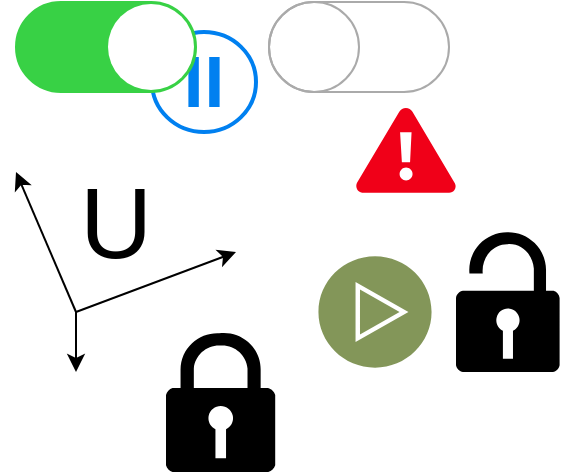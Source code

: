 <mxfile version="20.8.16" type="device" pages="2"><diagram name="Page-1" id="ph3ckhuQHZLP62tc4gZE"><mxGraphModel dx="988" dy="669" grid="1" gridSize="10" guides="1" tooltips="1" connect="1" arrows="1" fold="1" page="1" pageScale="1" pageWidth="850" pageHeight="1100" math="0" shadow="0"><root><mxCell id="0"/><mxCell id="1" parent="0"/><mxCell id="DNMMqlji5rMVNNoOpo6n-1" value="" style="endArrow=classic;html=1;rounded=0;" parent="1" edge="1"><mxGeometry width="50" height="50" relative="1" as="geometry"><mxPoint x="200" y="210" as="sourcePoint"/><mxPoint x="170" y="140" as="targetPoint"/></mxGeometry></mxCell><mxCell id="DNMMqlji5rMVNNoOpo6n-2" value="" style="endArrow=classic;html=1;rounded=0;" parent="1" edge="1"><mxGeometry width="50" height="50" relative="1" as="geometry"><mxPoint x="200" y="210" as="sourcePoint"/><mxPoint x="280" y="180" as="targetPoint"/></mxGeometry></mxCell><mxCell id="DNMMqlji5rMVNNoOpo6n-3" value="" style="endArrow=classic;html=1;rounded=0;" parent="1" edge="1"><mxGeometry width="50" height="50" relative="1" as="geometry"><mxPoint x="200" y="210" as="sourcePoint"/><mxPoint x="200" y="240" as="targetPoint"/></mxGeometry></mxCell><mxCell id="DNMMqlji5rMVNNoOpo6n-9" value="&lt;font style=&quot;font-size: 50px;&quot;&gt;U&lt;/font&gt;" style="text;html=1;strokeColor=none;fillColor=none;align=center;verticalAlign=middle;whiteSpace=wrap;rounded=0;" parent="1" vertex="1"><mxGeometry x="190" y="150" width="60" height="30" as="geometry"/></mxCell><mxCell id="DNMMqlji5rMVNNoOpo6n-11" value="" style="verticalLabelPosition=bottom;html=1;verticalAlign=top;align=center;strokeColor=none;fillColor=#f00018;shape=mxgraph.azure.azure_alert;fontSize=50;" parent="1" vertex="1"><mxGeometry x="340" y="108" width="50" height="42.5" as="geometry"/></mxCell><mxCell id="DNMMqlji5rMVNNoOpo6n-12" value="" style="sketch=0;pointerEvents=1;shadow=0;dashed=0;html=1;strokeColor=#36393d;fillColor=#839659;labelPosition=center;verticalLabelPosition=bottom;verticalAlign=top;align=center;outlineConnect=0;shape=mxgraph.veeam2.running_playing;fontSize=50;strokeWidth=10;" parent="1" vertex="1"><mxGeometry x="319" y="180" width="61" height="60" as="geometry"/></mxCell><mxCell id="DNMMqlji5rMVNNoOpo6n-16" value="" style="html=1;verticalLabelPosition=bottom;labelBackgroundColor=#ffffff;verticalAlign=top;shadow=0;dashed=0;strokeWidth=2;shape=mxgraph.ios7.misc.pause;strokeColor=#0080f0;sketch=0;fillStyle=solid;fontSize=50;fillColor=#FFFFFF;gradientColor=none;" parent="1" vertex="1"><mxGeometry x="238" y="70" width="52" height="50" as="geometry"/></mxCell><mxCell id="DNMMqlji5rMVNNoOpo6n-17" value="" style="html=1;verticalLabelPosition=bottom;labelBackgroundColor=#ffffff;verticalAlign=top;shadow=0;dashed=0;strokeWidth=1;shape=mxgraph.ios7ui.onOffButton;buttonState=on;strokeColor=#38D145;strokeColor2=#aaaaaa;fillColor=#38D145;fillColor2=#ffffff;fillStyle=solid;fontSize=50;" parent="1" vertex="1"><mxGeometry x="170" y="55" width="90" height="45" as="geometry"/></mxCell><mxCell id="DNMMqlji5rMVNNoOpo6n-18" value="" style="html=1;verticalLabelPosition=bottom;labelBackgroundColor=#ffffff;verticalAlign=top;shadow=0;dashed=0;strokeWidth=1;shape=mxgraph.ios7ui.onOffButton;buttonState=off;strokeColor=#38D145;strokeColor2=#aaaaaa;fillColor=#38D145;fillColor2=#ffffff;fillStyle=solid;fontSize=50;" parent="1" vertex="1"><mxGeometry x="296.5" y="55" width="83.5" height="45" as="geometry"/></mxCell><mxCell id="DNMMqlji5rMVNNoOpo6n-19" value="" style="sketch=0;aspect=fixed;pointerEvents=1;shadow=0;dashed=0;html=1;strokeColor=none;labelPosition=center;verticalLabelPosition=bottom;verticalAlign=top;align=center;fillColor=#000000;shape=mxgraph.mscae.enterprise.lock;fillStyle=solid;strokeWidth=10;fontSize=50;" parent="1" vertex="1"><mxGeometry x="245" y="220" width="54.6" height="70" as="geometry"/></mxCell><mxCell id="DNMMqlji5rMVNNoOpo6n-20" value="" style="sketch=0;aspect=fixed;pointerEvents=1;shadow=0;dashed=0;html=1;strokeColor=none;labelPosition=center;verticalLabelPosition=bottom;verticalAlign=top;align=center;fillColor=#000000;shape=mxgraph.mscae.enterprise.lock_unlocked;fillStyle=solid;strokeWidth=10;fontSize=50;" parent="1" vertex="1"><mxGeometry x="390" y="170" width="51.8" height="70" as="geometry"/></mxCell></root></mxGraphModel></diagram><diagram id="_7bDL6b6pA-P6__-a4SO" name="Page-2"><mxGraphModel dx="1162" dy="787" grid="1" gridSize="10" guides="1" tooltips="1" connect="1" arrows="1" fold="1" page="1" pageScale="1" pageWidth="850" pageHeight="1100" math="0" shadow="0"><root><mxCell id="0"/><mxCell id="1" parent="0"/><mxCell id="W19Lvu-NYM0GnuQIShg_-7" value="" style="edgeStyle=orthogonalEdgeStyle;rounded=0;orthogonalLoop=1;jettySize=auto;html=1;" edge="1" parent="1" source="W19Lvu-NYM0GnuQIShg_-1" target="W19Lvu-NYM0GnuQIShg_-6"><mxGeometry relative="1" as="geometry"/></mxCell><mxCell id="W19Lvu-NYM0GnuQIShg_-1" value="Bắt đầu" style="strokeWidth=2;html=1;shape=mxgraph.flowchart.start_1;whiteSpace=wrap;fillColor=#fff2cc;strokeColor=#d6b656;" vertex="1" parent="1"><mxGeometry y="240" width="100" height="60" as="geometry"/></mxCell><mxCell id="W19Lvu-NYM0GnuQIShg_-9" value="" style="edgeStyle=orthogonalEdgeStyle;rounded=0;orthogonalLoop=1;jettySize=auto;html=1;fillColor=#dae8fc;strokeColor=#6c8ebf;" edge="1" parent="1" source="W19Lvu-NYM0GnuQIShg_-6" target="W19Lvu-NYM0GnuQIShg_-8"><mxGeometry relative="1" as="geometry"/></mxCell><mxCell id="W19Lvu-NYM0GnuQIShg_-6" value="Khởi tạo môi trường cho Open GL&amp;nbsp;" style="rounded=1;whiteSpace=wrap;html=1;absoluteArcSize=1;arcSize=14;strokeWidth=2;fillColor=#dae8fc;strokeColor=#6c8ebf;" vertex="1" parent="1"><mxGeometry x="140" y="240" width="90" height="60" as="geometry"/></mxCell><mxCell id="W19Lvu-NYM0GnuQIShg_-11" value="" style="edgeStyle=orthogonalEdgeStyle;rounded=0;orthogonalLoop=1;jettySize=auto;html=1;fillColor=#dae8fc;strokeColor=#6c8ebf;" edge="1" parent="1" source="W19Lvu-NYM0GnuQIShg_-8" target="W19Lvu-NYM0GnuQIShg_-10"><mxGeometry relative="1" as="geometry"/></mxCell><mxCell id="W19Lvu-NYM0GnuQIShg_-8" value="Load file 3D của robot vào SolidWork&lt;br&gt;Tách các khâu ra để đo đạc và định vị lại hệ tọa độ" style="rounded=1;whiteSpace=wrap;html=1;absoluteArcSize=1;arcSize=14;strokeWidth=2;fillColor=#dae8fc;strokeColor=#6c8ebf;" vertex="1" parent="1"><mxGeometry x="250" y="220" width="140" height="100" as="geometry"/></mxCell><mxCell id="W19Lvu-NYM0GnuQIShg_-13" value="" style="edgeStyle=orthogonalEdgeStyle;rounded=0;orthogonalLoop=1;jettySize=auto;html=1;fillColor=#dae8fc;strokeColor=#6c8ebf;" edge="1" parent="1" source="W19Lvu-NYM0GnuQIShg_-10" target="W19Lvu-NYM0GnuQIShg_-12"><mxGeometry relative="1" as="geometry"/></mxCell><mxCell id="W19Lvu-NYM0GnuQIShg_-10" value="Load file 3D của Robot vào Qt Creator với định dạng *.STL" style="rounded=1;whiteSpace=wrap;html=1;absoluteArcSize=1;arcSize=14;strokeWidth=2;fillColor=#dae8fc;strokeColor=#6c8ebf;" vertex="1" parent="1"><mxGeometry x="420" y="227.5" width="105" height="85" as="geometry"/></mxCell><mxCell id="W19Lvu-NYM0GnuQIShg_-12" value="Vẽ và tạo chuyển động cho các đối tượng&lt;br&gt;" style="rounded=1;whiteSpace=wrap;html=1;absoluteArcSize=1;arcSize=14;strokeWidth=2;fillColor=#dae8fc;strokeColor=#6c8ebf;" vertex="1" parent="1"><mxGeometry x="560" y="227.5" width="100" height="85" as="geometry"/></mxCell><mxCell id="FxA934OegihA6U6JOwMN-1" value="" style="rounded=0;whiteSpace=wrap;html=1;strokeColor=#010203;fontSize=34;fontColor=#000000;fontFamily=Times New Roman;" vertex="1" parent="1"><mxGeometry x="1582.56" y="730" width="186.68" height="160" as="geometry"/></mxCell><mxCell id="FxA934OegihA6U6JOwMN-2" value="" style="rounded=0;whiteSpace=wrap;html=1;fontSize=34;fontFamily=Times New Roman;" vertex="1" parent="1"><mxGeometry x="1180" y="1060" width="280" height="220" as="geometry"/></mxCell><mxCell id="FxA934OegihA6U6JOwMN-3" style="edgeStyle=none;rounded=0;orthogonalLoop=1;jettySize=auto;html=1;entryX=0;entryY=0.5;entryDx=0;entryDy=0;entryPerimeter=0;shape=link;exitX=1;exitY=0.5;exitDx=0;exitDy=0;fontFamily=Times New Roman;fontSize=34;" edge="1" parent="1" source="FxA934OegihA6U6JOwMN-1" target="FxA934OegihA6U6JOwMN-5"><mxGeometry relative="1" as="geometry"><mxPoint x="1839.24" y="900" as="sourcePoint"/></mxGeometry></mxCell><mxCell id="FxA934OegihA6U6JOwMN-4" value="" style="points=[];aspect=fixed;html=1;align=center;shadow=0;dashed=0;image;image=img/lib/allied_telesis/computer_and_terminals/Personal_Computer_with_Server.svg;fontFamily=Times New Roman;fontSize=34;" vertex="1" parent="1"><mxGeometry x="1624.23" y="740" width="103.34" height="103.34" as="geometry"/></mxCell><mxCell id="FxA934OegihA6U6JOwMN-5" value="" style="fontColor=#0066CC;verticalAlign=top;verticalLabelPosition=bottom;labelPosition=center;align=center;html=1;fillColor=#CCCCCC;strokeColor=#000000;gradientColor=none;gradientDirection=north;strokeWidth=2;shape=mxgraph.networks.storage;rounded=0;shadow=0;comic=0;fontFamily=Times New Roman;fontSize=34;" vertex="1" parent="1"><mxGeometry x="1907.34" y="765" width="100" height="90" as="geometry"/></mxCell><mxCell id="FxA934OegihA6U6JOwMN-7" value="" style="fontColor=#0066CC;verticalAlign=top;verticalLabelPosition=bottom;labelPosition=center;align=center;html=1;outlineConnect=0;fillColor=#CCCCCC;strokeColor=#000000;gradientColor=none;gradientDirection=north;strokeWidth=2;shape=mxgraph.networks.laptop;fontFamily=Times New Roman;fontSize=34;" vertex="1" parent="1"><mxGeometry x="1476.8" y="510" width="145.45" height="80" as="geometry"/></mxCell><mxCell id="FxA934OegihA6U6JOwMN-8" style="edgeStyle=none;html=1;labelBackgroundColor=none;endArrow=none;endFill=0;strokeWidth=2;fontFamily=Times New Roman;fontSize=34;fontColor=#6881B3;exitX=0.5;exitY=1;exitDx=0;exitDy=0;exitPerimeter=0;entryX=0.25;entryY=0;entryDx=0;entryDy=0;" edge="1" parent="1" source="FxA934OegihA6U6JOwMN-7" target="FxA934OegihA6U6JOwMN-1"><mxGeometry relative="1" as="geometry"><mxPoint x="1369.24" y="710" as="targetPoint"/><mxPoint x="1379.243" y="915" as="sourcePoint"/></mxGeometry></mxCell><mxCell id="FxA934OegihA6U6JOwMN-10" style="edgeStyle=none;html=1;labelBackgroundColor=none;endArrow=none;endFill=0;strokeWidth=2;fontFamily=Times New Roman;fontSize=34;fontColor=#6881B3;entryX=0;entryY=0;entryDx=0;entryDy=0;" edge="1" parent="1" source="FxA934OegihA6U6JOwMN-42" target="FxA934OegihA6U6JOwMN-1"><mxGeometry relative="1" as="geometry"><mxPoint x="1329.24" y="780" as="targetPoint"/><mxPoint x="1244.83" y="640" as="sourcePoint"/></mxGeometry></mxCell><mxCell id="FxA934OegihA6U6JOwMN-11" value="" style="sketch=0;pointerEvents=1;shadow=0;dashed=0;html=1;strokeColor=none;fillColor=#505050;labelPosition=center;verticalLabelPosition=bottom;verticalAlign=top;outlineConnect=0;align=center;shape=mxgraph.office.servers.domain_controller;fontFamily=Times New Roman;fontSize=34;" vertex="1" parent="1"><mxGeometry x="1210" y="1080" width="98.18" height="120" as="geometry"/></mxCell><mxCell id="FxA934OegihA6U6JOwMN-12" value="&lt;font color=&quot;#000000&quot; style=&quot;font-size: 34px;&quot;&gt;Client&lt;/font&gt;" style="sketch=0;outlineConnect=0;fontColor=#232F3E;gradientColor=none;strokeColor=#232F3E;fillColor=#ffffff;dashed=0;verticalLabelPosition=bottom;verticalAlign=top;align=center;html=1;fontSize=34;fontStyle=0;aspect=fixed;shape=mxgraph.aws4.resourceIcon;resIcon=mxgraph.aws4.client;fontFamily=Times New Roman;" vertex="1" parent="1"><mxGeometry x="1370" y="1110" width="60" height="60" as="geometry"/></mxCell><mxCell id="FxA934OegihA6U6JOwMN-13" value="Robot Controller" style="text;html=1;strokeColor=none;fillColor=none;align=center;verticalAlign=middle;whiteSpace=wrap;rounded=0;fontSize=34;fontFamily=Times New Roman;" vertex="1" parent="1"><mxGeometry x="1180" y="1220" width="180" height="30" as="geometry"/></mxCell><mxCell id="FxA934OegihA6U6JOwMN-14" value="" style="shape=flexArrow;endArrow=classic;startArrow=classic;html=1;rounded=0;fontSize=34;fontFamily=Times New Roman;" edge="1" parent="1"><mxGeometry width="100" height="100" relative="1" as="geometry"><mxPoint x="1370.0" y="1139.66" as="sourcePoint"/><mxPoint x="1280.0" y="1139.66" as="targetPoint"/></mxGeometry></mxCell><mxCell id="FxA934OegihA6U6JOwMN-15" value="IPC" style="text;html=1;strokeColor=none;fillColor=none;align=center;verticalAlign=middle;whiteSpace=wrap;rounded=0;fontSize=34;fontFamily=Times New Roman;" vertex="1" parent="1"><mxGeometry x="1320" y="1105" width="11.82" height="10" as="geometry"/></mxCell><mxCell id="FxA934OegihA6U6JOwMN-16" value="" style="rounded=0;whiteSpace=wrap;html=1;fontSize=34;fontFamily=Times New Roman;" vertex="1" parent="1"><mxGeometry x="1930" y="1060" width="280" height="220" as="geometry"/></mxCell><mxCell id="FxA934OegihA6U6JOwMN-17" value="" style="sketch=0;pointerEvents=1;shadow=0;dashed=0;html=1;strokeColor=none;fillColor=#505050;labelPosition=center;verticalLabelPosition=bottom;verticalAlign=top;outlineConnect=0;align=center;shape=mxgraph.office.servers.domain_controller;fontFamily=Times New Roman;fontSize=34;" vertex="1" parent="1"><mxGeometry x="1960" y="1080" width="98.18" height="120" as="geometry"/></mxCell><mxCell id="FxA934OegihA6U6JOwMN-18" value="&lt;font color=&quot;#000000&quot; style=&quot;font-size: 34px;&quot;&gt;Client&lt;/font&gt;" style="sketch=0;outlineConnect=0;fontColor=#232F3E;gradientColor=none;strokeColor=#232F3E;fillColor=#ffffff;dashed=0;verticalLabelPosition=bottom;verticalAlign=top;align=center;html=1;fontSize=34;fontStyle=0;aspect=fixed;shape=mxgraph.aws4.resourceIcon;resIcon=mxgraph.aws4.client;fontFamily=Times New Roman;" vertex="1" parent="1"><mxGeometry x="2120" y="1110" width="60" height="60" as="geometry"/></mxCell><mxCell id="FxA934OegihA6U6JOwMN-19" value="Robot Controller" style="text;html=1;strokeColor=none;fillColor=none;align=center;verticalAlign=middle;whiteSpace=wrap;rounded=0;fontSize=34;fontFamily=Times New Roman;" vertex="1" parent="1"><mxGeometry x="1930" y="1220" width="180" height="30" as="geometry"/></mxCell><mxCell id="FxA934OegihA6U6JOwMN-20" value="" style="shape=flexArrow;endArrow=classic;startArrow=classic;html=1;rounded=0;fontSize=34;fontFamily=Times New Roman;" edge="1" parent="1"><mxGeometry width="100" height="100" relative="1" as="geometry"><mxPoint x="2120" y="1139.66" as="sourcePoint"/><mxPoint x="2030.0" y="1139.66" as="targetPoint"/></mxGeometry></mxCell><mxCell id="FxA934OegihA6U6JOwMN-21" value="IPC" style="text;html=1;strokeColor=none;fillColor=none;align=center;verticalAlign=middle;whiteSpace=wrap;rounded=0;fontSize=34;fontFamily=Times New Roman;" vertex="1" parent="1"><mxGeometry x="2070" y="1090" width="11.82" height="40" as="geometry"/></mxCell><mxCell id="FxA934OegihA6U6JOwMN-22" value="" style="rounded=0;whiteSpace=wrap;html=1;fontSize=34;fontFamily=Times New Roman;" vertex="1" parent="1"><mxGeometry x="1540" y="1060" width="280" height="220" as="geometry"/></mxCell><mxCell id="FxA934OegihA6U6JOwMN-23" value="" style="sketch=0;pointerEvents=1;shadow=0;dashed=0;html=1;strokeColor=none;fillColor=#505050;labelPosition=center;verticalLabelPosition=bottom;verticalAlign=top;outlineConnect=0;align=center;shape=mxgraph.office.servers.domain_controller;fontFamily=Times New Roman;fontSize=34;" vertex="1" parent="1"><mxGeometry x="1570" y="1080" width="98.18" height="120" as="geometry"/></mxCell><mxCell id="FxA934OegihA6U6JOwMN-24" value="&lt;font color=&quot;#000000&quot; style=&quot;font-size: 34px;&quot;&gt;Client&lt;/font&gt;" style="sketch=0;outlineConnect=0;fontColor=#232F3E;gradientColor=none;strokeColor=#232F3E;fillColor=#ffffff;dashed=0;verticalLabelPosition=bottom;verticalAlign=top;align=center;html=1;fontSize=34;fontStyle=0;aspect=fixed;shape=mxgraph.aws4.resourceIcon;resIcon=mxgraph.aws4.client;fontFamily=Times New Roman;" vertex="1" parent="1"><mxGeometry x="1730" y="1110" width="60" height="60" as="geometry"/></mxCell><mxCell id="FxA934OegihA6U6JOwMN-25" value="Robot Controller" style="text;html=1;strokeColor=none;fillColor=none;align=center;verticalAlign=middle;whiteSpace=wrap;rounded=0;fontSize=34;fontFamily=Times New Roman;" vertex="1" parent="1"><mxGeometry x="1540" y="1220" width="180" height="30" as="geometry"/></mxCell><mxCell id="FxA934OegihA6U6JOwMN-26" value="" style="shape=flexArrow;endArrow=classic;startArrow=classic;html=1;rounded=0;fontSize=34;fontFamily=Times New Roman;" edge="1" parent="1"><mxGeometry width="100" height="100" relative="1" as="geometry"><mxPoint x="1730.0" y="1139.66" as="sourcePoint"/><mxPoint x="1640.0" y="1139.66" as="targetPoint"/></mxGeometry></mxCell><mxCell id="FxA934OegihA6U6JOwMN-27" value="IPC" style="text;html=1;strokeColor=none;fillColor=none;align=center;verticalAlign=middle;whiteSpace=wrap;rounded=0;fontSize=34;fontFamily=Times New Roman;" vertex="1" parent="1"><mxGeometry x="1685.68" y="1105" width="11.82" height="10" as="geometry"/></mxCell><mxCell id="FxA934OegihA6U6JOwMN-29" value="" style="html=1;fillColor=#CCCCCC;strokeColor=#000000;gradientColor=none;gradientDirection=north;strokeWidth=2;shape=mxgraph.networks.bus;gradientColor=none;gradientDirection=north;fontColor=#ffffff;perimeter=backbonePerimeter;backboneSize=20;fontSize=34;fontFamily=Times New Roman;" vertex="1" parent="1"><mxGeometry x="1589.1" y="1320" width="260" height="20" as="geometry"/></mxCell><mxCell id="FxA934OegihA6U6JOwMN-30" value="" style="strokeColor=#000000;edgeStyle=none;rounded=0;endArrow=none;html=1;strokeWidth=2;fontSize=34;fontColor=#000000;shape=link;exitX=0.5;exitY=1;exitDx=0;exitDy=0;fontFamily=Times New Roman;" edge="1" parent="1" source="FxA934OegihA6U6JOwMN-22" target="FxA934OegihA6U6JOwMN-29"><mxGeometry relative="1" as="geometry"><mxPoint x="1280" y="1320" as="sourcePoint"/></mxGeometry></mxCell><mxCell id="FxA934OegihA6U6JOwMN-31" value="" style="strokeColor=#000000;edgeStyle=none;rounded=0;endArrow=none;html=1;strokeWidth=2;fontSize=34;fontColor=#000000;shape=link;fontFamily=Times New Roman;" edge="1" parent="1" target="FxA934OegihA6U6JOwMN-29"><mxGeometry relative="1" as="geometry"><mxPoint x="1629.1" y="1400" as="sourcePoint"/></mxGeometry></mxCell><mxCell id="FxA934OegihA6U6JOwMN-32" value="" style="strokeColor=#000000;edgeStyle=none;rounded=0;endArrow=none;html=1;strokeWidth=2;fontSize=34;fontColor=#000000;shape=link;fontFamily=Times New Roman;" edge="1" parent="1" target="FxA934OegihA6U6JOwMN-29"><mxGeometry relative="1" as="geometry"><mxPoint x="1689.1" y="1400" as="sourcePoint"/></mxGeometry></mxCell><mxCell id="FxA934OegihA6U6JOwMN-33" value="" style="strokeColor=#000000;edgeStyle=none;rounded=0;endArrow=none;html=1;strokeWidth=2;fontSize=34;fontColor=#000000;shape=link;fontFamily=Times New Roman;" edge="1" parent="1" target="FxA934OegihA6U6JOwMN-29"><mxGeometry relative="1" as="geometry"><mxPoint x="1749.1" y="1400" as="sourcePoint"/></mxGeometry></mxCell><mxCell id="FxA934OegihA6U6JOwMN-34" value="" style="strokeColor=#000000;edgeStyle=none;rounded=0;endArrow=none;html=1;strokeWidth=2;fontSize=34;fontColor=#000000;shape=link;fontFamily=Times New Roman;" edge="1" parent="1" target="FxA934OegihA6U6JOwMN-29"><mxGeometry relative="1" as="geometry"><mxPoint x="1809.1" y="1400" as="sourcePoint"/></mxGeometry></mxCell><mxCell id="FxA934OegihA6U6JOwMN-35" value="" style="points=[[0.13,0.225,0],[0.5,0,0],[0.87,0.225,0],[0.885,0.5,0],[0.985,0.99,0],[0.5,1,0],[0.015,0.99,0],[0.115,0.5,0]];verticalLabelPosition=bottom;sketch=0;html=1;verticalAlign=top;aspect=fixed;align=center;pointerEvents=1;shape=mxgraph.cisco19.laptop_video_client;fillColor=#000000;strokeColor=#000000;fontSize=34;fontColor=#000000;fontFamily=Times New Roman;" vertex="1" parent="1"><mxGeometry x="1725.49" y="490" width="117.64" height="100" as="geometry"/></mxCell><mxCell id="FxA934OegihA6U6JOwMN-36" style="edgeStyle=none;html=1;labelBackgroundColor=none;endArrow=none;endFill=0;strokeWidth=2;fontFamily=Times New Roman;fontSize=34;fontColor=#6881B3;exitX=0.5;exitY=1;exitDx=0;exitDy=0;exitPerimeter=0;entryX=1;entryY=0;entryDx=0;entryDy=0;" edge="1" parent="1" source="FxA934OegihA6U6JOwMN-35" target="FxA934OegihA6U6JOwMN-1"><mxGeometry relative="1" as="geometry"><mxPoint x="1869.24" y="760" as="targetPoint"/><mxPoint x="1911.965" y="650" as="sourcePoint"/></mxGeometry></mxCell><mxCell id="FxA934OegihA6U6JOwMN-37" value="EtherCAT" style="text;html=1;strokeColor=none;fillColor=none;align=center;verticalAlign=middle;whiteSpace=wrap;rounded=0;fontSize=34;fontColor=#000000;fontFamily=Times New Roman;" vertex="1" parent="1"><mxGeometry x="1699.1" y="1280" width="140" height="30" as="geometry"/></mxCell><mxCell id="FxA934OegihA6U6JOwMN-40" value="ROBOT" style="rounded=0;whiteSpace=wrap;html=1;strokeColor=#000000;fontSize=34;fontColor=#000000;fontFamily=Times New Roman;" vertex="1" parent="1"><mxGeometry x="1584.1" y="1400" width="270" height="100" as="geometry"/></mxCell><mxCell id="FxA934OegihA6U6JOwMN-41" value="PC Client" style="text;html=1;strokeColor=none;fillColor=none;align=center;verticalAlign=middle;whiteSpace=wrap;rounded=0;fontSize=34;fontColor=#000000;fontFamily=Times New Roman;" vertex="1" parent="1"><mxGeometry x="1268.93" y="460" width="150" height="30" as="geometry"/></mxCell><mxCell id="FxA934OegihA6U6JOwMN-42" value="" style="fontColor=#0066CC;verticalAlign=top;verticalLabelPosition=bottom;labelPosition=center;align=center;html=1;outlineConnect=0;fillColor=#CCCCCC;strokeColor=#010203;gradientColor=none;gradientDirection=north;strokeWidth=2;shape=mxgraph.networks.pc;fontSize=34;fontFamily=Times New Roman;" vertex="1" parent="1"><mxGeometry x="1293.93" y="505" width="100" height="70" as="geometry"/></mxCell><mxCell id="FxA934OegihA6U6JOwMN-43" value="Laptop Client" style="text;html=1;strokeColor=none;fillColor=none;align=center;verticalAlign=middle;whiteSpace=wrap;rounded=0;fontSize=34;fontColor=#000000;fontFamily=Times New Roman;" vertex="1" parent="1"><mxGeometry x="1448.93" y="460" width="212.13" height="30" as="geometry"/></mxCell><mxCell id="FxA934OegihA6U6JOwMN-45" value="Website Client" style="text;html=1;strokeColor=none;fillColor=none;align=center;verticalAlign=middle;whiteSpace=wrap;rounded=0;fontSize=34;fontColor=#000000;fontFamily=Times New Roman;" vertex="1" parent="1"><mxGeometry x="1678.24" y="460" width="212.13" height="30" as="geometry"/></mxCell><mxCell id="FxA934OegihA6U6JOwMN-46" value="&lt;font style=&quot;font-size: 34px;&quot;&gt;PC Server&lt;/font&gt;" style="text;html=1;strokeColor=none;fillColor=none;align=center;verticalAlign=middle;whiteSpace=wrap;rounded=0;fontSize=34;fontColor=#000000;fontFamily=Times New Roman;" vertex="1" parent="1"><mxGeometry x="1565.69" y="850" width="227.11" height="30" as="geometry"/></mxCell><mxCell id="FxA934OegihA6U6JOwMN-47" value="&lt;span style=&quot;font-size: 34px;&quot;&gt;SQL Database&lt;/span&gt;" style="text;html=1;strokeColor=none;fillColor=none;align=center;verticalAlign=middle;whiteSpace=wrap;rounded=0;fontSize=34;fontColor=#000000;fontFamily=Times New Roman;" vertex="1" parent="1"><mxGeometry x="2030.52" y="795" width="80.62" height="30" as="geometry"/></mxCell><mxCell id="FxA934OegihA6U6JOwMN-55" value="" style="endArrow=classic;startArrow=classic;html=1;rounded=0;entryX=0.25;entryY=1;entryDx=0;entryDy=0;strokeWidth=5;exitX=0.5;exitY=0;exitDx=0;exitDy=0;" edge="1" parent="1" source="FxA934OegihA6U6JOwMN-2" target="FxA934OegihA6U6JOwMN-1"><mxGeometry width="50" height="50" relative="1" as="geometry"><mxPoint x="1309.24" y="1240" as="sourcePoint"/><mxPoint x="1592.56" y="900" as="targetPoint"/></mxGeometry></mxCell><mxCell id="FxA934OegihA6U6JOwMN-56" value="" style="endArrow=classic;startArrow=classic;html=1;rounded=0;entryX=0.5;entryY=1;entryDx=0;entryDy=0;strokeWidth=5;exitX=0.5;exitY=0;exitDx=0;exitDy=0;" edge="1" parent="1" source="FxA934OegihA6U6JOwMN-22" target="FxA934OegihA6U6JOwMN-1"><mxGeometry width="50" height="50" relative="1" as="geometry"><mxPoint x="1319.24" y="1250" as="sourcePoint"/><mxPoint x="1602.56" y="910" as="targetPoint"/></mxGeometry></mxCell><mxCell id="FxA934OegihA6U6JOwMN-57" value="" style="endArrow=classic;startArrow=classic;html=1;rounded=0;entryX=0.75;entryY=1;entryDx=0;entryDy=0;strokeWidth=5;exitX=0.5;exitY=0;exitDx=0;exitDy=0;" edge="1" parent="1" source="FxA934OegihA6U6JOwMN-16" target="FxA934OegihA6U6JOwMN-1"><mxGeometry width="50" height="50" relative="1" as="geometry"><mxPoint x="1329.24" y="1260" as="sourcePoint"/><mxPoint x="1612.56" y="920" as="targetPoint"/></mxGeometry></mxCell><mxCell id="FxA934OegihA6U6JOwMN-61" value="Database" style="strokeWidth=2;html=1;shape=mxgraph.flowchart.database;whiteSpace=wrap;" vertex="1" parent="1"><mxGeometry x="480" y="705" width="60" height="60" as="geometry"/></mxCell><mxCell id="FxA934OegihA6U6JOwMN-62" value="OPC UA Server" style="rounded=0;whiteSpace=wrap;html=1;" vertex="1" parent="1"><mxGeometry x="580" y="595" width="100" height="60" as="geometry"/></mxCell><mxCell id="FxA934OegihA6U6JOwMN-64" value="Data" style="shape=parallelogram;perimeter=parallelogramPerimeter;whiteSpace=wrap;html=1;fixedSize=1;" vertex="1" parent="1"><mxGeometry x="380" y="590" width="120" height="60" as="geometry"/></mxCell><mxCell id="FxA934OegihA6U6JOwMN-65" value="Data" style="shape=parallelogram;perimeter=parallelogramPerimeter;whiteSpace=wrap;html=1;fixedSize=1;" vertex="1" parent="1"><mxGeometry x="390" y="515" width="120" height="60" as="geometry"/></mxCell><mxCell id="FxA934OegihA6U6JOwMN-75" value="" style="curved=1;endArrow=classic;html=1;rounded=0;fontSize=18;exitX=1;exitY=0.5;exitDx=0;exitDy=0;entryX=0;entryY=0.5;entryDx=0;entryDy=0;" edge="1" parent="1" source="FxA934OegihA6U6JOwMN-65" target="FxA934OegihA6U6JOwMN-62"><mxGeometry width="50" height="50" relative="1" as="geometry"><mxPoint x="470" y="535" as="sourcePoint"/><mxPoint x="570" y="625" as="targetPoint"/><Array as="points"><mxPoint x="490" y="545"/></Array></mxGeometry></mxCell><mxCell id="FxA934OegihA6U6JOwMN-76" value="" style="endArrow=classic;startArrow=classic;html=1;rounded=0;fontSize=18;exitX=1;exitY=0.5;exitDx=0;exitDy=0;exitPerimeter=0;entryX=0;entryY=0.5;entryDx=0;entryDy=0;" edge="1" parent="1" source="FxA934OegihA6U6JOwMN-61" target="FxA934OegihA6U6JOwMN-62"><mxGeometry width="50" height="50" relative="1" as="geometry"><mxPoint x="550" y="795" as="sourcePoint"/><mxPoint x="600" y="745" as="targetPoint"/></mxGeometry></mxCell><mxCell id="FxA934OegihA6U6JOwMN-77" value="" style="curved=1;endArrow=classic;html=1;rounded=0;fontSize=18;exitX=1;exitY=0.5;exitDx=0;exitDy=0;" edge="1" parent="1" source="FxA934OegihA6U6JOwMN-64"><mxGeometry width="50" height="50" relative="1" as="geometry"><mxPoint x="500" y="775" as="sourcePoint"/><mxPoint x="580" y="625" as="targetPoint"/><Array as="points"><mxPoint x="520" y="665"/></Array></mxGeometry></mxCell><mxCell id="FxA934OegihA6U6JOwMN-78" value="OPC UA Client" style="rounded=0;whiteSpace=wrap;html=1;" vertex="1" parent="1"><mxGeometry x="790" y="500" width="100" height="60" as="geometry"/></mxCell><mxCell id="FxA934OegihA6U6JOwMN-79" value="OPC UA Client" style="rounded=0;whiteSpace=wrap;html=1;" vertex="1" parent="1"><mxGeometry x="790" y="595" width="100" height="60" as="geometry"/></mxCell><mxCell id="FxA934OegihA6U6JOwMN-80" value="OPC UA Client" style="rounded=0;whiteSpace=wrap;html=1;" vertex="1" parent="1"><mxGeometry x="790" y="690" width="100" height="60" as="geometry"/></mxCell><mxCell id="FxA934OegihA6U6JOwMN-81" value="" style="endArrow=classic;html=1;rounded=0;fontSize=18;exitX=1;exitY=0.5;exitDx=0;exitDy=0;entryX=0;entryY=0.5;entryDx=0;entryDy=0;" edge="1" parent="1" source="FxA934OegihA6U6JOwMN-62" target="FxA934OegihA6U6JOwMN-78"><mxGeometry width="50" height="50" relative="1" as="geometry"><mxPoint x="700" y="635" as="sourcePoint"/><mxPoint x="750" y="585" as="targetPoint"/></mxGeometry></mxCell><mxCell id="FxA934OegihA6U6JOwMN-82" value="" style="endArrow=classic;html=1;rounded=0;fontSize=18;exitX=1;exitY=0.5;exitDx=0;exitDy=0;entryX=0;entryY=0.5;entryDx=0;entryDy=0;" edge="1" parent="1" source="FxA934OegihA6U6JOwMN-62" target="FxA934OegihA6U6JOwMN-79"><mxGeometry width="50" height="50" relative="1" as="geometry"><mxPoint x="700" y="735" as="sourcePoint"/><mxPoint x="750" y="685" as="targetPoint"/></mxGeometry></mxCell><mxCell id="FxA934OegihA6U6JOwMN-83" value="" style="endArrow=classic;html=1;rounded=0;fontSize=18;exitX=1;exitY=0.5;exitDx=0;exitDy=0;entryX=0;entryY=0.5;entryDx=0;entryDy=0;dashed=1;" edge="1" parent="1" source="FxA934OegihA6U6JOwMN-62" target="FxA934OegihA6U6JOwMN-80"><mxGeometry width="50" height="50" relative="1" as="geometry"><mxPoint x="700" y="725" as="sourcePoint"/><mxPoint x="750" y="675" as="targetPoint"/></mxGeometry></mxCell><mxCell id="FxA934OegihA6U6JOwMN-84" value="&lt;font style=&quot;font-size: 16px;&quot;&gt;Robot1&amp;nbsp; &amp;nbsp;Scara Robot&lt;/font&gt;" style="rounded=0;whiteSpace=wrap;html=1;fontSize=18;fillColor=#dae8fc;strokeColor=#6c8ebf;" vertex="1" parent="1"><mxGeometry x="305.5" y="940" width="105" height="60" as="geometry"/></mxCell><mxCell id="FxA934OegihA6U6JOwMN-94" style="edgeStyle=orthogonalEdgeStyle;rounded=0;orthogonalLoop=1;jettySize=auto;html=1;exitX=0;exitY=0.5;exitDx=0;exitDy=0;fontSize=18;endArrow=none;endFill=0;" edge="1" parent="1" source="FxA934OegihA6U6JOwMN-86"><mxGeometry relative="1" as="geometry"><mxPoint x="268" y="1080.059" as="targetPoint"/></mxGeometry></mxCell><mxCell id="FxA934OegihA6U6JOwMN-86" value="Joint value" style="rounded=1;whiteSpace=wrap;html=1;fontSize=18;" vertex="1" parent="1"><mxGeometry x="308" y="1060" width="100" height="40" as="geometry"/></mxCell><mxCell id="FxA934OegihA6U6JOwMN-95" style="edgeStyle=orthogonalEdgeStyle;rounded=0;orthogonalLoop=1;jettySize=auto;html=1;exitX=0;exitY=0.5;exitDx=0;exitDy=0;fontSize=18;endArrow=none;endFill=0;" edge="1" parent="1" source="FxA934OegihA6U6JOwMN-87"><mxGeometry relative="1" as="geometry"><mxPoint x="268" y="1140.059" as="targetPoint"/></mxGeometry></mxCell><mxCell id="FxA934OegihA6U6JOwMN-87" value="Status" style="rounded=1;whiteSpace=wrap;html=1;fontSize=18;" vertex="1" parent="1"><mxGeometry x="308" y="1120" width="100" height="40" as="geometry"/></mxCell><mxCell id="FxA934OegihA6U6JOwMN-96" style="edgeStyle=orthogonalEdgeStyle;rounded=0;orthogonalLoop=1;jettySize=auto;html=1;exitX=0;exitY=0.5;exitDx=0;exitDy=0;fontSize=18;endArrow=none;endFill=0;" edge="1" parent="1" source="FxA934OegihA6U6JOwMN-88"><mxGeometry relative="1" as="geometry"><mxPoint x="268" y="1200.059" as="targetPoint"/></mxGeometry></mxCell><mxCell id="FxA934OegihA6U6JOwMN-88" value="Timestamp" style="rounded=1;whiteSpace=wrap;html=1;fontSize=18;" vertex="1" parent="1"><mxGeometry x="308" y="1180" width="100" height="40" as="geometry"/></mxCell><mxCell id="FxA934OegihA6U6JOwMN-89" value="" style="endArrow=none;html=1;rounded=0;fontSize=18;entryX=0.5;entryY=1;entryDx=0;entryDy=0;" edge="1" parent="1" target="FxA934OegihA6U6JOwMN-84"><mxGeometry width="50" height="50" relative="1" as="geometry"><mxPoint x="358" y="1040" as="sourcePoint"/><mxPoint x="298" y="1030" as="targetPoint"/></mxGeometry></mxCell><mxCell id="FxA934OegihA6U6JOwMN-90" value="" style="endArrow=none;html=1;rounded=0;fontSize=18;" edge="1" parent="1"><mxGeometry width="50" height="50" relative="1" as="geometry"><mxPoint x="268" y="1040" as="sourcePoint"/><mxPoint x="358" y="1040" as="targetPoint"/></mxGeometry></mxCell><mxCell id="FxA934OegihA6U6JOwMN-91" value="" style="endArrow=none;html=1;rounded=0;fontSize=18;" edge="1" parent="1"><mxGeometry width="50" height="50" relative="1" as="geometry"><mxPoint x="268" y="1200" as="sourcePoint"/><mxPoint x="268" y="1040" as="targetPoint"/></mxGeometry></mxCell><mxCell id="FxA934OegihA6U6JOwMN-92" value="" style="endArrow=none;html=1;rounded=0;fontSize=18;" edge="1" parent="1"><mxGeometry width="50" height="50" relative="1" as="geometry"><mxPoint x="345" y="1025" as="sourcePoint"/><mxPoint x="372.5" y="1025" as="targetPoint"/></mxGeometry></mxCell><mxCell id="FxA934OegihA6U6JOwMN-97" value="" style="endArrow=none;html=1;rounded=0;fontSize=18;" edge="1" parent="1"><mxGeometry width="50" height="50" relative="1" as="geometry"><mxPoint x="298" y="1089" as="sourcePoint"/><mxPoint x="298" y="1069" as="targetPoint"/></mxGeometry></mxCell><mxCell id="FxA934OegihA6U6JOwMN-98" value="" style="endArrow=none;html=1;rounded=0;fontSize=18;" edge="1" parent="1"><mxGeometry width="50" height="50" relative="1" as="geometry"><mxPoint x="298" y="1149" as="sourcePoint"/><mxPoint x="298" y="1129" as="targetPoint"/></mxGeometry></mxCell><mxCell id="FxA934OegihA6U6JOwMN-99" value="" style="endArrow=none;html=1;rounded=0;fontSize=18;" edge="1" parent="1"><mxGeometry width="50" height="50" relative="1" as="geometry"><mxPoint x="299" y="1210" as="sourcePoint"/><mxPoint x="299" y="1190" as="targetPoint"/></mxGeometry></mxCell><mxCell id="FxA934OegihA6U6JOwMN-101" style="edgeStyle=orthogonalEdgeStyle;rounded=0;orthogonalLoop=1;jettySize=auto;html=1;exitX=0;exitY=0.5;exitDx=0;exitDy=0;fontSize=18;endArrow=none;endFill=0;" edge="1" parent="1" source="FxA934OegihA6U6JOwMN-102"><mxGeometry relative="1" as="geometry"><mxPoint x="465" y="1080.059" as="targetPoint"/></mxGeometry></mxCell><mxCell id="FxA934OegihA6U6JOwMN-102" value="Joint value" style="rounded=1;whiteSpace=wrap;html=1;fontSize=18;" vertex="1" parent="1"><mxGeometry x="505" y="1060" width="100" height="40" as="geometry"/></mxCell><mxCell id="FxA934OegihA6U6JOwMN-103" style="edgeStyle=orthogonalEdgeStyle;rounded=0;orthogonalLoop=1;jettySize=auto;html=1;exitX=0;exitY=0.5;exitDx=0;exitDy=0;fontSize=18;endArrow=none;endFill=0;" edge="1" parent="1" source="FxA934OegihA6U6JOwMN-104"><mxGeometry relative="1" as="geometry"><mxPoint x="465" y="1140.059" as="targetPoint"/></mxGeometry></mxCell><mxCell id="FxA934OegihA6U6JOwMN-104" value="Status" style="rounded=1;whiteSpace=wrap;html=1;fontSize=18;" vertex="1" parent="1"><mxGeometry x="505" y="1120" width="100" height="40" as="geometry"/></mxCell><mxCell id="FxA934OegihA6U6JOwMN-105" style="edgeStyle=orthogonalEdgeStyle;rounded=0;orthogonalLoop=1;jettySize=auto;html=1;exitX=0;exitY=0.5;exitDx=0;exitDy=0;fontSize=18;endArrow=none;endFill=0;" edge="1" parent="1" source="FxA934OegihA6U6JOwMN-106"><mxGeometry relative="1" as="geometry"><mxPoint x="465" y="1200.059" as="targetPoint"/></mxGeometry></mxCell><mxCell id="FxA934OegihA6U6JOwMN-106" value="Timestamp" style="rounded=1;whiteSpace=wrap;html=1;fontSize=18;" vertex="1" parent="1"><mxGeometry x="505" y="1180" width="100" height="40" as="geometry"/></mxCell><mxCell id="FxA934OegihA6U6JOwMN-107" value="" style="endArrow=none;html=1;rounded=0;fontSize=18;entryX=0.5;entryY=1;entryDx=0;entryDy=0;" edge="1" parent="1"><mxGeometry width="50" height="50" relative="1" as="geometry"><mxPoint x="555" y="1040" as="sourcePoint"/><mxPoint x="555" y="1000" as="targetPoint"/></mxGeometry></mxCell><mxCell id="FxA934OegihA6U6JOwMN-108" value="" style="endArrow=none;html=1;rounded=0;fontSize=18;" edge="1" parent="1"><mxGeometry width="50" height="50" relative="1" as="geometry"><mxPoint x="465" y="1040" as="sourcePoint"/><mxPoint x="555" y="1040" as="targetPoint"/></mxGeometry></mxCell><mxCell id="FxA934OegihA6U6JOwMN-109" value="" style="endArrow=none;html=1;rounded=0;fontSize=18;" edge="1" parent="1"><mxGeometry width="50" height="50" relative="1" as="geometry"><mxPoint x="465" y="1200" as="sourcePoint"/><mxPoint x="465" y="1040" as="targetPoint"/></mxGeometry></mxCell><mxCell id="FxA934OegihA6U6JOwMN-110" value="" style="endArrow=none;html=1;rounded=0;fontSize=18;" edge="1" parent="1"><mxGeometry width="50" height="50" relative="1" as="geometry"><mxPoint x="542" y="1025" as="sourcePoint"/><mxPoint x="569.5" y="1025" as="targetPoint"/></mxGeometry></mxCell><mxCell id="FxA934OegihA6U6JOwMN-111" value="" style="endArrow=none;html=1;rounded=0;fontSize=18;" edge="1" parent="1"><mxGeometry width="50" height="50" relative="1" as="geometry"><mxPoint x="495" y="1089" as="sourcePoint"/><mxPoint x="495" y="1069" as="targetPoint"/></mxGeometry></mxCell><mxCell id="FxA934OegihA6U6JOwMN-112" value="" style="endArrow=none;html=1;rounded=0;fontSize=18;" edge="1" parent="1"><mxGeometry width="50" height="50" relative="1" as="geometry"><mxPoint x="495" y="1149" as="sourcePoint"/><mxPoint x="495" y="1129" as="targetPoint"/></mxGeometry></mxCell><mxCell id="FxA934OegihA6U6JOwMN-113" value="" style="endArrow=none;html=1;rounded=0;fontSize=18;" edge="1" parent="1"><mxGeometry width="50" height="50" relative="1" as="geometry"><mxPoint x="496" y="1210" as="sourcePoint"/><mxPoint x="496" y="1190" as="targetPoint"/></mxGeometry></mxCell><mxCell id="FxA934OegihA6U6JOwMN-114" value="&lt;font style=&quot;font-size: 16px;&quot;&gt;Robot 2&amp;nbsp; &amp;nbsp;Delta Robot&lt;/font&gt;" style="rounded=0;whiteSpace=wrap;html=1;fontSize=18;fillColor=#dae8fc;strokeColor=#6c8ebf;" vertex="1" parent="1"><mxGeometry x="502.5" y="940" width="105" height="60" as="geometry"/></mxCell><mxCell id="FxA934OegihA6U6JOwMN-115" style="edgeStyle=orthogonalEdgeStyle;rounded=0;orthogonalLoop=1;jettySize=auto;html=1;exitX=0;exitY=0.5;exitDx=0;exitDy=0;fontSize=18;endArrow=none;endFill=0;" edge="1" parent="1" source="FxA934OegihA6U6JOwMN-116"><mxGeometry relative="1" as="geometry"><mxPoint x="680" y="1080.059" as="targetPoint"/></mxGeometry></mxCell><mxCell id="FxA934OegihA6U6JOwMN-116" value="Username" style="rounded=1;whiteSpace=wrap;html=1;fontSize=18;" vertex="1" parent="1"><mxGeometry x="720" y="1060" width="100" height="40" as="geometry"/></mxCell><mxCell id="FxA934OegihA6U6JOwMN-117" style="edgeStyle=orthogonalEdgeStyle;rounded=0;orthogonalLoop=1;jettySize=auto;html=1;exitX=0;exitY=0.5;exitDx=0;exitDy=0;fontSize=18;endArrow=none;endFill=0;" edge="1" parent="1" source="FxA934OegihA6U6JOwMN-118"><mxGeometry relative="1" as="geometry"><mxPoint x="680" y="1140.059" as="targetPoint"/></mxGeometry></mxCell><mxCell id="FxA934OegihA6U6JOwMN-118" value="Password_hash" style="rounded=1;whiteSpace=wrap;html=1;fontSize=18;" vertex="1" parent="1"><mxGeometry x="720" y="1120" width="150" height="40" as="geometry"/></mxCell><mxCell id="FxA934OegihA6U6JOwMN-119" style="edgeStyle=orthogonalEdgeStyle;rounded=0;orthogonalLoop=1;jettySize=auto;html=1;exitX=0;exitY=0.5;exitDx=0;exitDy=0;fontSize=18;endArrow=none;endFill=0;" edge="1" parent="1" source="FxA934OegihA6U6JOwMN-120"><mxGeometry relative="1" as="geometry"><mxPoint x="680" y="1200.059" as="targetPoint"/></mxGeometry></mxCell><mxCell id="FxA934OegihA6U6JOwMN-120" value="Shared_key" style="rounded=1;whiteSpace=wrap;html=1;fontSize=18;" vertex="1" parent="1"><mxGeometry x="720" y="1180" width="100" height="40" as="geometry"/></mxCell><mxCell id="FxA934OegihA6U6JOwMN-121" value="" style="endArrow=none;html=1;rounded=0;fontSize=18;entryX=0.5;entryY=1;entryDx=0;entryDy=0;" edge="1" parent="1"><mxGeometry width="50" height="50" relative="1" as="geometry"><mxPoint x="770" y="1040" as="sourcePoint"/><mxPoint x="770" y="1000" as="targetPoint"/></mxGeometry></mxCell><mxCell id="FxA934OegihA6U6JOwMN-122" value="" style="endArrow=none;html=1;rounded=0;fontSize=18;" edge="1" parent="1"><mxGeometry width="50" height="50" relative="1" as="geometry"><mxPoint x="680" y="1040" as="sourcePoint"/><mxPoint x="770" y="1040" as="targetPoint"/></mxGeometry></mxCell><mxCell id="FxA934OegihA6U6JOwMN-123" value="" style="endArrow=none;html=1;rounded=0;fontSize=18;" edge="1" parent="1"><mxGeometry width="50" height="50" relative="1" as="geometry"><mxPoint x="680" y="1200" as="sourcePoint"/><mxPoint x="680" y="1040" as="targetPoint"/></mxGeometry></mxCell><mxCell id="FxA934OegihA6U6JOwMN-124" value="" style="endArrow=none;html=1;rounded=0;fontSize=18;" edge="1" parent="1"><mxGeometry width="50" height="50" relative="1" as="geometry"><mxPoint x="757" y="1025" as="sourcePoint"/><mxPoint x="784.5" y="1025" as="targetPoint"/></mxGeometry></mxCell><mxCell id="FxA934OegihA6U6JOwMN-125" value="" style="endArrow=none;html=1;rounded=0;fontSize=18;" edge="1" parent="1"><mxGeometry width="50" height="50" relative="1" as="geometry"><mxPoint x="710" y="1089" as="sourcePoint"/><mxPoint x="710" y="1069" as="targetPoint"/></mxGeometry></mxCell><mxCell id="FxA934OegihA6U6JOwMN-126" value="" style="endArrow=none;html=1;rounded=0;fontSize=18;" edge="1" parent="1"><mxGeometry width="50" height="50" relative="1" as="geometry"><mxPoint x="710" y="1149" as="sourcePoint"/><mxPoint x="710" y="1129" as="targetPoint"/></mxGeometry></mxCell><mxCell id="FxA934OegihA6U6JOwMN-127" value="" style="endArrow=none;html=1;rounded=0;fontSize=18;" edge="1" parent="1"><mxGeometry width="50" height="50" relative="1" as="geometry"><mxPoint x="711.0" y="1210" as="sourcePoint"/><mxPoint x="711.0" y="1190" as="targetPoint"/></mxGeometry></mxCell><mxCell id="FxA934OegihA6U6JOwMN-128" value="&lt;font style=&quot;font-size: 16px;&quot;&gt;Authentication Information&lt;/font&gt;" style="rounded=0;whiteSpace=wrap;html=1;fontSize=18;fillColor=#dae8fc;strokeColor=#6c8ebf;" vertex="1" parent="1"><mxGeometry x="717.5" y="940" width="105" height="60" as="geometry"/></mxCell><mxCell id="FxA934OegihA6U6JOwMN-129" value="(Restricted User)" style="text;html=1;strokeColor=none;fillColor=none;align=center;verticalAlign=middle;whiteSpace=wrap;rounded=0;fontSize=16;" vertex="1" parent="1"><mxGeometry x="761.5" y="900" width="157" height="30" as="geometry"/></mxCell><mxCell id="FxA934OegihA6U6JOwMN-130" value="Database" style="rounded=0;whiteSpace=wrap;html=1;fontSize=16;fillColor=#dae8fc;strokeColor=#6c8ebf;" vertex="1" parent="1"><mxGeometry x="495" y="790" width="120" height="60" as="geometry"/></mxCell><mxCell id="FxA934OegihA6U6JOwMN-132" value="" style="endArrow=none;html=1;rounded=0;fontSize=16;entryX=0.5;entryY=1;entryDx=0;entryDy=0;exitX=0.5;exitY=0;exitDx=0;exitDy=0;" edge="1" parent="1" source="FxA934OegihA6U6JOwMN-114" target="FxA934OegihA6U6JOwMN-130"><mxGeometry width="50" height="50" relative="1" as="geometry"><mxPoint x="680" y="920" as="sourcePoint"/><mxPoint x="730" y="870" as="targetPoint"/></mxGeometry></mxCell><mxCell id="FxA934OegihA6U6JOwMN-134" value="" style="endArrow=none;html=1;rounded=0;fontSize=16;exitX=0.5;exitY=0;exitDx=0;exitDy=0;" edge="1" parent="1" source="FxA934OegihA6U6JOwMN-84"><mxGeometry width="50" height="50" relative="1" as="geometry"><mxPoint x="273" y="940" as="sourcePoint"/><mxPoint x="358" y="880" as="targetPoint"/></mxGeometry></mxCell><mxCell id="FxA934OegihA6U6JOwMN-135" value="" style="endArrow=none;html=1;rounded=0;fontSize=16;exitX=0.5;exitY=0;exitDx=0;exitDy=0;" edge="1" parent="1" source="FxA934OegihA6U6JOwMN-128"><mxGeometry width="50" height="50" relative="1" as="geometry"><mxPoint x="750" y="910" as="sourcePoint"/><mxPoint x="770" y="880" as="targetPoint"/></mxGeometry></mxCell><mxCell id="FxA934OegihA6U6JOwMN-136" value="" style="endArrow=none;html=1;rounded=0;fontSize=16;" edge="1" parent="1"><mxGeometry width="50" height="50" relative="1" as="geometry"><mxPoint x="360" y="880" as="sourcePoint"/><mxPoint x="770" y="880" as="targetPoint"/></mxGeometry></mxCell><mxCell id="FxA934OegihA6U6JOwMN-140" style="edgeStyle=orthogonalEdgeStyle;rounded=0;orthogonalLoop=1;jettySize=auto;html=1;exitX=1;exitY=0.5;exitDx=0;exitDy=0;fontSize=16;endArrow=classic;endFill=1;dashed=1;" edge="1" parent="1" source="FxA934OegihA6U6JOwMN-137" target="FxA934OegihA6U6JOwMN-138"><mxGeometry relative="1" as="geometry"/></mxCell><mxCell id="FxA934OegihA6U6JOwMN-146" style="edgeStyle=orthogonalEdgeStyle;rounded=0;orthogonalLoop=1;jettySize=auto;html=1;exitX=0.5;exitY=1;exitDx=0;exitDy=0;entryX=0.5;entryY=0;entryDx=0;entryDy=0;fontSize=16;endArrow=classic;endFill=1;" edge="1" parent="1" source="FxA934OegihA6U6JOwMN-137" target="FxA934OegihA6U6JOwMN-145"><mxGeometry relative="1" as="geometry"/></mxCell><mxCell id="FxA934OegihA6U6JOwMN-137" value="OPC UA Client" style="rounded=0;whiteSpace=wrap;html=1;fontSize=16;fillColor=#dae8fc;strokeColor=#6c8ebf;" vertex="1" parent="1"><mxGeometry x="340" y="1300" width="120" height="60" as="geometry"/></mxCell><mxCell id="FxA934OegihA6U6JOwMN-143" style="edgeStyle=orthogonalEdgeStyle;rounded=0;orthogonalLoop=1;jettySize=auto;html=1;exitX=0.5;exitY=1;exitDx=0;exitDy=0;fontSize=16;endArrow=classic;endFill=1;" edge="1" parent="1" source="FxA934OegihA6U6JOwMN-138" target="FxA934OegihA6U6JOwMN-142"><mxGeometry relative="1" as="geometry"/></mxCell><mxCell id="FxA934OegihA6U6JOwMN-138" value="OPC UA Server" style="rounded=0;whiteSpace=wrap;html=1;fontSize=16;fillColor=#dae8fc;strokeColor=#6c8ebf;" vertex="1" parent="1"><mxGeometry x="720" y="1300" width="120" height="60" as="geometry"/></mxCell><mxCell id="FxA934OegihA6U6JOwMN-141" value="Request for connection (1)" style="text;html=1;strokeColor=none;fillColor=none;align=center;verticalAlign=middle;whiteSpace=wrap;rounded=0;fontSize=16;" vertex="1" parent="1"><mxGeometry x="490" y="1300" width="210" height="30" as="geometry"/></mxCell><mxCell id="FxA934OegihA6U6JOwMN-142" value="Socket Server" style="rounded=0;whiteSpace=wrap;html=1;fontSize=16;" vertex="1" parent="1"><mxGeometry x="720" y="1400" width="120" height="60" as="geometry"/></mxCell><mxCell id="FxA934OegihA6U6JOwMN-144" value="Session handle (2)" style="text;html=1;strokeColor=none;fillColor=none;align=center;verticalAlign=middle;whiteSpace=wrap;rounded=0;fontSize=16;" vertex="1" parent="1"><mxGeometry x="780" y="1360" width="150" height="30" as="geometry"/></mxCell><mxCell id="FxA934OegihA6U6JOwMN-148" style="edgeStyle=orthogonalEdgeStyle;rounded=0;orthogonalLoop=1;jettySize=auto;html=1;exitX=1;exitY=0.5;exitDx=0;exitDy=0;entryX=0;entryY=0.5;entryDx=0;entryDy=0;fontSize=16;endArrow=classic;endFill=1;dashed=1;startArrow=none;" edge="1" parent="1" source="FxA934OegihA6U6JOwMN-149" target="FxA934OegihA6U6JOwMN-142"><mxGeometry relative="1" as="geometry"/></mxCell><mxCell id="FxA934OegihA6U6JOwMN-145" value="Socket Client" style="rounded=0;whiteSpace=wrap;html=1;fontSize=16;" vertex="1" parent="1"><mxGeometry x="340" y="1400" width="120" height="60" as="geometry"/></mxCell><mxCell id="FxA934OegihA6U6JOwMN-147" value="(2)" style="text;html=1;strokeColor=none;fillColor=none;align=center;verticalAlign=middle;whiteSpace=wrap;rounded=0;fontSize=16;" vertex="1" parent="1"><mxGeometry x="390" y="1360" width="60" height="30" as="geometry"/></mxCell><mxCell id="FxA934OegihA6U6JOwMN-150" value="" style="edgeStyle=orthogonalEdgeStyle;rounded=0;orthogonalLoop=1;jettySize=auto;html=1;exitX=1;exitY=0.5;exitDx=0;exitDy=0;entryX=0;entryY=0.5;entryDx=0;entryDy=0;fontSize=16;endArrow=none;endFill=1;dashed=1;" edge="1" parent="1" source="FxA934OegihA6U6JOwMN-145" target="FxA934OegihA6U6JOwMN-149"><mxGeometry relative="1" as="geometry"><mxPoint x="460" y="1430" as="sourcePoint"/><mxPoint x="720" y="1430" as="targetPoint"/></mxGeometry></mxCell><mxCell id="FxA934OegihA6U6JOwMN-149" value="Send Authentication Information (Encrypted) (3)" style="text;html=1;strokeColor=none;fillColor=none;align=center;verticalAlign=middle;whiteSpace=wrap;rounded=0;fontSize=16;" vertex="1" parent="1"><mxGeometry x="495" y="1415" width="185" height="30" as="geometry"/></mxCell><mxCell id="FxA934OegihA6U6JOwMN-159" style="edgeStyle=orthogonalEdgeStyle;rounded=0;orthogonalLoop=1;jettySize=auto;html=1;exitX=0.5;exitY=1;exitDx=0;exitDy=0;entryX=0.5;entryY=0;entryDx=0;entryDy=0;fontSize=16;endArrow=classic;endFill=1;" edge="1" parent="1" source="FxA934OegihA6U6JOwMN-152" target="FxA934OegihA6U6JOwMN-153"><mxGeometry relative="1" as="geometry"/></mxCell><mxCell id="FxA934OegihA6U6JOwMN-152" value="Session handle" style="rounded=1;whiteSpace=wrap;html=1;fontSize=16;" vertex="1" parent="1"><mxGeometry x="1070" y="1330" width="120" height="60" as="geometry"/></mxCell><mxCell id="FxA934OegihA6U6JOwMN-156" style="edgeStyle=orthogonalEdgeStyle;rounded=0;orthogonalLoop=1;jettySize=auto;html=1;exitX=0.5;exitY=1;exitDx=0;exitDy=0;entryX=0.5;entryY=0;entryDx=0;entryDy=0;fontSize=16;endArrow=classic;endFill=1;" edge="1" parent="1" source="FxA934OegihA6U6JOwMN-153" target="FxA934OegihA6U6JOwMN-155"><mxGeometry relative="1" as="geometry"/></mxCell><mxCell id="FxA934OegihA6U6JOwMN-153" value="Listen to specific port" style="rounded=0;whiteSpace=wrap;html=1;fontSize=16;" vertex="1" parent="1"><mxGeometry x="1070" y="1430" width="120" height="60" as="geometry"/></mxCell><mxCell id="FxA934OegihA6U6JOwMN-162" style="edgeStyle=orthogonalEdgeStyle;rounded=0;orthogonalLoop=1;jettySize=auto;html=1;exitX=1;exitY=0.5;exitDx=0;exitDy=0;entryX=0;entryY=0.5;entryDx=0;entryDy=0;fontSize=16;endArrow=classic;endFill=1;" edge="1" parent="1" source="FxA934OegihA6U6JOwMN-155" target="FxA934OegihA6U6JOwMN-161"><mxGeometry relative="1" as="geometry"/></mxCell><mxCell id="FxA934OegihA6U6JOwMN-163" style="edgeStyle=orthogonalEdgeStyle;rounded=0;orthogonalLoop=1;jettySize=auto;html=1;exitX=0.5;exitY=1;exitDx=0;exitDy=0;entryX=0.5;entryY=0;entryDx=0;entryDy=0;fontSize=16;endArrow=classic;endFill=1;" edge="1" parent="1" source="FxA934OegihA6U6JOwMN-155" target="FxA934OegihA6U6JOwMN-160"><mxGeometry relative="1" as="geometry"/></mxCell><mxCell id="FxA934OegihA6U6JOwMN-155" value="Authentication Successful ?" style="rhombus;whiteSpace=wrap;html=1;fontSize=16;" vertex="1" parent="1"><mxGeometry x="1050" y="1520" width="160" height="110" as="geometry"/></mxCell><mxCell id="FxA934OegihA6U6JOwMN-160" value="Keep session" style="rounded=0;whiteSpace=wrap;html=1;fontSize=16;" vertex="1" parent="1"><mxGeometry x="1070" y="1660" width="120" height="60" as="geometry"/></mxCell><mxCell id="FxA934OegihA6U6JOwMN-161" value="Close session" style="rounded=0;whiteSpace=wrap;html=1;fontSize=16;" vertex="1" parent="1"><mxGeometry x="1260" y="1545" width="120" height="60" as="geometry"/></mxCell><mxCell id="FxA934OegihA6U6JOwMN-164" value="Yes" style="text;html=1;strokeColor=none;fillColor=none;align=center;verticalAlign=middle;whiteSpace=wrap;rounded=0;fontSize=16;" vertex="1" parent="1"><mxGeometry x="1200" y="1545" width="60" height="30" as="geometry"/></mxCell><mxCell id="FxA934OegihA6U6JOwMN-165" value="No" style="text;html=1;strokeColor=none;fillColor=none;align=center;verticalAlign=middle;whiteSpace=wrap;rounded=0;fontSize=16;" vertex="1" parent="1"><mxGeometry x="1120" y="1630" width="60" height="30" as="geometry"/></mxCell></root></mxGraphModel></diagram></mxfile>